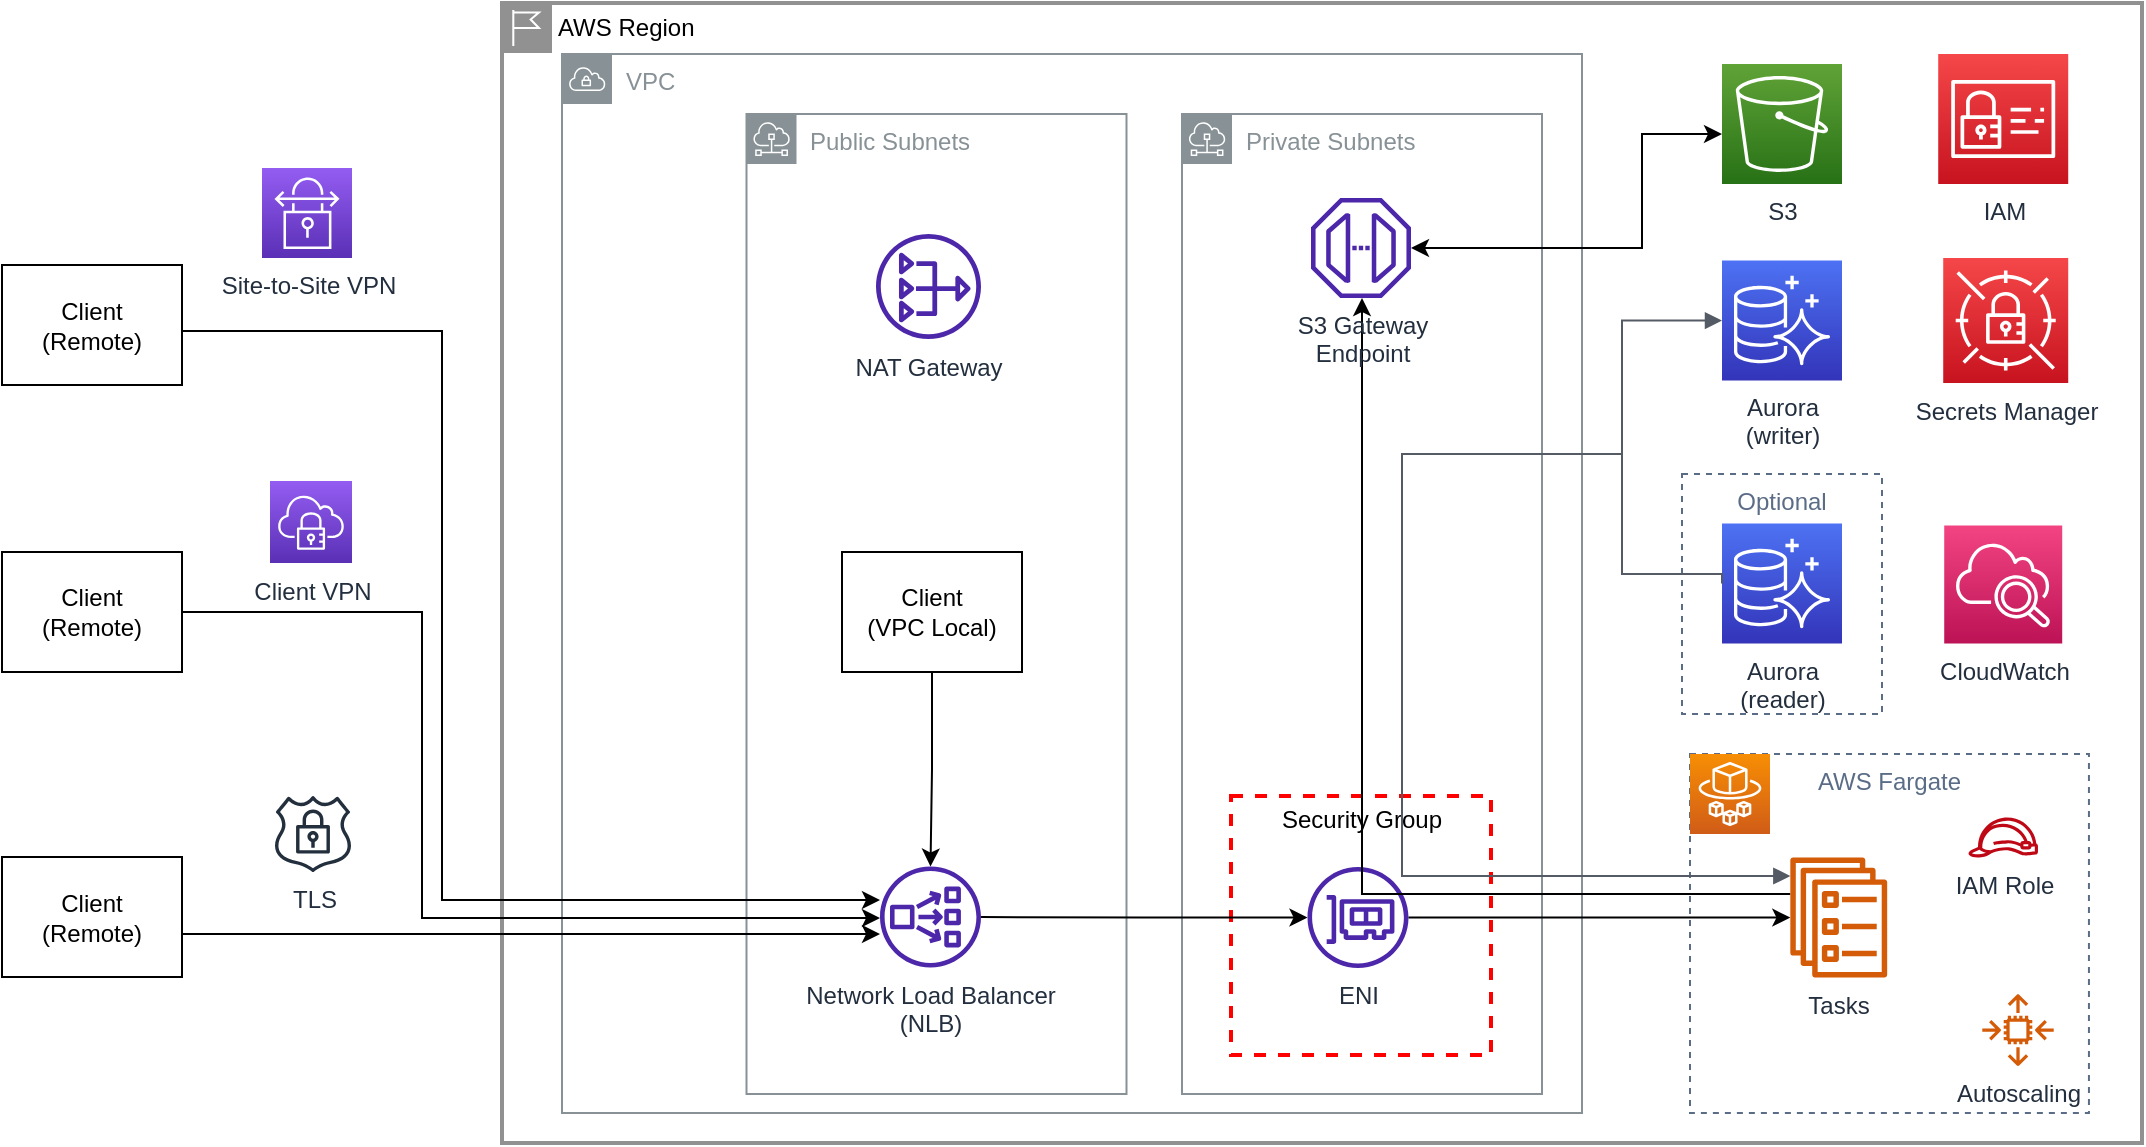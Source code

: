 <mxfile version="18.0.1" type="device"><diagram id="pgt_ro-wqcOZEMkyLT7L" name="Page-1"><mxGraphModel dx="1186" dy="623" grid="1" gridSize="10" guides="1" tooltips="1" connect="1" arrows="1" fold="1" page="1" pageScale="1" pageWidth="1600" pageHeight="900" math="0" shadow="0"><root><mxCell id="0"/><mxCell id="1" parent="0"/><mxCell id="HRik9N_g-Ixblvy0pyng-1" value="AWS Region" style="shape=mxgraph.ibm.box;prType=region;fontStyle=0;verticalAlign=top;align=left;spacingLeft=32;spacingTop=4;fillColor=none;rounded=0;whiteSpace=wrap;html=1;strokeColor=#919191;strokeWidth=2;dashed=0;container=0;spacing=-4;collapsible=0;expand=0;recursiveResize=0;" parent="1" vertex="1"><mxGeometry x="410" y="114.5" width="820" height="570" as="geometry"/></mxCell><mxCell id="U2i8lker_cRcMlEpdmeJ-7" value="Optional" style="fillColor=none;strokeColor=#5A6C86;dashed=1;verticalAlign=top;fontStyle=0;fontColor=#5A6C86;" vertex="1" parent="1"><mxGeometry x="1000" y="350" width="100" height="120" as="geometry"/></mxCell><mxCell id="HRik9N_g-Ixblvy0pyng-2" value="VPC" style="outlineConnect=0;gradientColor=none;html=1;whiteSpace=wrap;fontSize=12;fontStyle=0;shape=mxgraph.aws4.group;grIcon=mxgraph.aws4.group_vpc;strokeColor=#879196;fillColor=none;verticalAlign=top;align=left;spacingLeft=30;fontColor=#879196;dashed=0;rounded=0;" parent="1" vertex="1"><mxGeometry x="440" y="140" width="510" height="529.5" as="geometry"/></mxCell><mxCell id="HRik9N_g-Ixblvy0pyng-6" value="AWS Fargate" style="fillColor=none;strokeColor=#5A6C86;dashed=1;verticalAlign=top;fontStyle=0;fontColor=#5A6C86;" parent="1" vertex="1"><mxGeometry x="1004" y="490" width="199.47" height="179.5" as="geometry"/></mxCell><mxCell id="iyTp8X0Ln9o2cgEogHCR-4" value="Private Subnets" style="sketch=0;outlineConnect=0;gradientColor=none;html=1;whiteSpace=wrap;fontSize=12;fontStyle=0;shape=mxgraph.aws4.group;grIcon=mxgraph.aws4.group_subnet;strokeColor=#879196;fillColor=none;verticalAlign=top;align=left;spacingLeft=30;fontColor=#879196;dashed=0;" parent="1" vertex="1"><mxGeometry x="750" y="170" width="180" height="490" as="geometry"/></mxCell><mxCell id="iyTp8X0Ln9o2cgEogHCR-29" value="Public Subnets" style="sketch=0;outlineConnect=0;gradientColor=none;html=1;whiteSpace=wrap;fontSize=12;fontStyle=0;shape=mxgraph.aws4.group;grIcon=mxgraph.aws4.group_subnet;strokeColor=#879196;fillColor=none;verticalAlign=top;align=left;spacingLeft=30;fontColor=#879196;dashed=0;" parent="1" vertex="1"><mxGeometry x="532.25" y="170" width="190" height="490" as="geometry"/></mxCell><mxCell id="iyTp8X0Ln9o2cgEogHCR-34" style="edgeStyle=orthogonalEdgeStyle;rounded=0;orthogonalLoop=1;jettySize=auto;html=1;" parent="1" source="iyTp8X0Ln9o2cgEogHCR-11" target="HRik9N_g-Ixblvy0pyng-17" edge="1"><mxGeometry relative="1" as="geometry"/></mxCell><mxCell id="iyTp8X0Ln9o2cgEogHCR-11" value="Client&lt;br&gt;(VPC Local)" style="rounded=0;whiteSpace=wrap;html=1;" parent="1" vertex="1"><mxGeometry x="580" y="389" width="90" height="60" as="geometry"/></mxCell><mxCell id="HRik9N_g-Ixblvy0pyng-28" value="Security Group" style="fontStyle=0;verticalAlign=top;align=center;spacingTop=-2;fillColor=none;rounded=0;whiteSpace=wrap;html=1;strokeColor=#FF0000;strokeWidth=2;dashed=1;container=1;collapsible=0;expand=0;recursiveResize=0;" parent="1" vertex="1"><mxGeometry x="774.5" y="511" width="130" height="129.5" as="geometry"/></mxCell><mxCell id="HRik9N_g-Ixblvy0pyng-25" value="ENI" style="sketch=0;outlineConnect=0;fontColor=#232F3E;gradientColor=none;fillColor=#4D27AA;strokeColor=none;dashed=0;verticalLabelPosition=bottom;verticalAlign=top;align=center;html=1;fontSize=12;fontStyle=0;aspect=fixed;pointerEvents=1;shape=mxgraph.aws4.elastic_network_interface;" parent="HRik9N_g-Ixblvy0pyng-28" vertex="1"><mxGeometry x="38.25" y="35.5" width="50.5" height="50.5" as="geometry"/></mxCell><mxCell id="iyTp8X0Ln9o2cgEogHCR-33" style="edgeStyle=orthogonalEdgeStyle;rounded=0;orthogonalLoop=1;jettySize=auto;html=1;exitX=1;exitY=0.5;exitDx=0;exitDy=0;" parent="1" source="HRik9N_g-Ixblvy0pyng-20" target="HRik9N_g-Ixblvy0pyng-17" edge="1"><mxGeometry relative="1" as="geometry"><Array as="points"><mxPoint x="250" y="580"/></Array></mxGeometry></mxCell><mxCell id="HRik9N_g-Ixblvy0pyng-20" value="Client&lt;br&gt;(Remote)" style="rounded=0;whiteSpace=wrap;html=1;" parent="1" vertex="1"><mxGeometry x="160" y="541.5" width="90" height="60" as="geometry"/></mxCell><mxCell id="HRik9N_g-Ixblvy0pyng-5" value="" style="sketch=0;points=[[0,0,0],[0.25,0,0],[0.5,0,0],[0.75,0,0],[1,0,0],[0,1,0],[0.25,1,0],[0.5,1,0],[0.75,1,0],[1,1,0],[0,0.25,0],[0,0.5,0],[0,0.75,0],[1,0.25,0],[1,0.5,0],[1,0.75,0]];outlineConnect=0;fontColor=#232F3E;gradientColor=#F78E04;gradientDirection=north;fillColor=#D05C17;strokeColor=#ffffff;dashed=0;verticalLabelPosition=bottom;verticalAlign=top;align=center;html=1;fontSize=12;fontStyle=0;aspect=fixed;shape=mxgraph.aws4.resourceIcon;resIcon=mxgraph.aws4.fargate;" parent="1" vertex="1"><mxGeometry x="1004" y="490" width="40" height="40" as="geometry"/></mxCell><mxCell id="iyTp8X0Ln9o2cgEogHCR-36" style="edgeStyle=orthogonalEdgeStyle;rounded=0;orthogonalLoop=1;jettySize=auto;html=1;startArrow=classic;startFill=1;endArrow=none;endFill=0;" parent="1" source="HRik9N_g-Ixblvy0pyng-8" target="HRik9N_g-Ixblvy0pyng-25" edge="1"><mxGeometry relative="1" as="geometry"/></mxCell><mxCell id="iyTp8X0Ln9o2cgEogHCR-56" style="edgeStyle=orthogonalEdgeStyle;shape=connector;rounded=0;orthogonalLoop=1;jettySize=auto;html=1;labelBackgroundColor=default;fontFamily=Helvetica;fontSize=11;fontColor=default;endArrow=classic;strokeColor=default;" parent="1" source="HRik9N_g-Ixblvy0pyng-8" target="HRik9N_g-Ixblvy0pyng-23" edge="1"><mxGeometry relative="1" as="geometry"><Array as="points"><mxPoint x="840" y="560"/></Array></mxGeometry></mxCell><mxCell id="HRik9N_g-Ixblvy0pyng-8" value="Tasks" style="sketch=0;outlineConnect=0;fontColor=#232F3E;gradientColor=none;fillColor=#D45B07;strokeColor=none;dashed=0;verticalLabelPosition=bottom;verticalAlign=top;align=center;html=1;fontSize=12;fontStyle=0;aspect=fixed;pointerEvents=1;shape=mxgraph.aws4.ecs_service;" parent="1" vertex="1"><mxGeometry x="1054.0" y="541.75" width="48.75" height="60" as="geometry"/></mxCell><mxCell id="iyTp8X0Ln9o2cgEogHCR-38" style="edgeStyle=orthogonalEdgeStyle;rounded=0;orthogonalLoop=1;jettySize=auto;html=1;startArrow=classic;startFill=1;" parent="1" source="HRik9N_g-Ixblvy0pyng-10" target="HRik9N_g-Ixblvy0pyng-23" edge="1"><mxGeometry relative="1" as="geometry"><Array as="points"><mxPoint x="980" y="180"/><mxPoint x="980" y="237"/></Array></mxGeometry></mxCell><mxCell id="HRik9N_g-Ixblvy0pyng-10" value="S3" style="points=[[0,0,0],[0.25,0,0],[0.5,0,0],[0.75,0,0],[1,0,0],[0,1,0],[0.25,1,0],[0.5,1,0],[0.75,1,0],[1,1,0],[0,0.25,0],[0,0.5,0],[0,0.75,0],[1,0.25,0],[1,0.5,0],[1,0.75,0]];outlineConnect=0;fontColor=#232F3E;gradientColor=#60A337;gradientDirection=north;fillColor=#277116;strokeColor=#ffffff;dashed=0;verticalLabelPosition=bottom;verticalAlign=top;align=center;html=1;fontSize=12;fontStyle=0;aspect=fixed;shape=mxgraph.aws4.resourceIcon;resIcon=mxgraph.aws4.s3;rounded=0;" parent="1" vertex="1"><mxGeometry x="1020" y="145" width="60" height="60" as="geometry"/></mxCell><mxCell id="HRik9N_g-Ixblvy0pyng-17" value="Network Load Balancer&lt;br&gt;(NLB)" style="sketch=0;outlineConnect=0;fontColor=#232F3E;gradientColor=none;fillColor=#4D27AA;strokeColor=none;dashed=0;verticalLabelPosition=bottom;verticalAlign=top;align=center;html=1;fontSize=12;fontStyle=0;aspect=fixed;pointerEvents=1;shape=mxgraph.aws4.network_load_balancer;" parent="1" vertex="1"><mxGeometry x="599" y="546.25" width="50.5" height="50.5" as="geometry"/></mxCell><mxCell id="iyTp8X0Ln9o2cgEogHCR-8" value="Autoscaling" style="sketch=0;outlineConnect=0;fontColor=#232F3E;gradientColor=none;fillColor=#D45B07;strokeColor=none;dashed=0;verticalLabelPosition=bottom;verticalAlign=top;align=center;html=1;fontSize=12;fontStyle=0;aspect=fixed;pointerEvents=1;shape=mxgraph.aws4.auto_scaling2;" parent="1" vertex="1"><mxGeometry x="1150" y="610" width="36" height="36" as="geometry"/></mxCell><mxCell id="HRik9N_g-Ixblvy0pyng-23" value="S3 Gateway&lt;br&gt;Endpoint" style="sketch=0;outlineConnect=0;fontColor=#232F3E;gradientColor=none;fillColor=#4D27AA;strokeColor=none;dashed=0;verticalLabelPosition=bottom;verticalAlign=top;align=center;html=1;fontSize=12;fontStyle=0;aspect=fixed;pointerEvents=1;shape=mxgraph.aws4.endpoint;" parent="1" vertex="1"><mxGeometry x="814.5" y="212" width="50" height="50" as="geometry"/></mxCell><mxCell id="iyTp8X0Ln9o2cgEogHCR-2" value="CloudWatch" style="sketch=0;points=[[0,0,0],[0.25,0,0],[0.5,0,0],[0.75,0,0],[1,0,0],[0,1,0],[0.25,1,0],[0.5,1,0],[0.75,1,0],[1,1,0],[0,0.25,0],[0,0.5,0],[0,0.75,0],[1,0.25,0],[1,0.5,0],[1,0.75,0]];points=[[0,0,0],[0.25,0,0],[0.5,0,0],[0.75,0,0],[1,0,0],[0,1,0],[0.25,1,0],[0.5,1,0],[0.75,1,0],[1,1,0],[0,0.25,0],[0,0.5,0],[0,0.75,0],[1,0.25,0],[1,0.5,0],[1,0.75,0]];outlineConnect=0;fontColor=#232F3E;gradientColor=#F34482;gradientDirection=north;fillColor=#BC1356;strokeColor=#ffffff;dashed=0;verticalLabelPosition=bottom;verticalAlign=top;align=center;html=1;fontSize=12;fontStyle=0;aspect=fixed;shape=mxgraph.aws4.resourceIcon;resIcon=mxgraph.aws4.cloudwatch_2;" parent="1" vertex="1"><mxGeometry x="1131.11" y="375.75" width="59" height="59" as="geometry"/></mxCell><mxCell id="iyTp8X0Ln9o2cgEogHCR-31" value="IAM" style="sketch=0;points=[[0,0,0],[0.25,0,0],[0.5,0,0],[0.75,0,0],[1,0,0],[0,1,0],[0.25,1,0],[0.5,1,0],[0.75,1,0],[1,1,0],[0,0.25,0],[0,0.5,0],[0,0.75,0],[1,0.25,0],[1,0.5,0],[1,0.75,0]];outlineConnect=0;fontColor=#232F3E;gradientColor=#F54749;gradientDirection=north;fillColor=#C7131F;strokeColor=#ffffff;dashed=0;verticalLabelPosition=bottom;verticalAlign=top;align=center;html=1;fontSize=12;fontStyle=0;aspect=fixed;shape=mxgraph.aws4.resourceIcon;resIcon=mxgraph.aws4.identity_and_access_management;" parent="1" vertex="1"><mxGeometry x="1128.11" y="140" width="65" height="65" as="geometry"/></mxCell><mxCell id="iyTp8X0Ln9o2cgEogHCR-1" value="IAM Role" style="sketch=0;outlineConnect=0;fontColor=#232F3E;gradientColor=none;fillColor=#BF0816;strokeColor=none;dashed=0;verticalLabelPosition=bottom;verticalAlign=top;align=center;html=1;fontSize=12;fontStyle=0;aspect=fixed;pointerEvents=1;shape=mxgraph.aws4.role;" parent="1" vertex="1"><mxGeometry x="1142.88" y="521.75" width="35.46" height="20" as="geometry"/></mxCell><mxCell id="iyTp8X0Ln9o2cgEogHCR-37" style="edgeStyle=orthogonalEdgeStyle;rounded=0;orthogonalLoop=1;jettySize=auto;html=1;startArrow=classic;startFill=1;endArrow=none;endFill=0;" parent="1" source="HRik9N_g-Ixblvy0pyng-25" target="HRik9N_g-Ixblvy0pyng-17" edge="1"><mxGeometry relative="1" as="geometry"/></mxCell><mxCell id="iyTp8X0Ln9o2cgEogHCR-54" style="edgeStyle=orthogonalEdgeStyle;shape=connector;rounded=0;orthogonalLoop=1;jettySize=auto;html=1;labelBackgroundColor=default;fontFamily=Helvetica;fontSize=11;fontColor=default;endArrow=classic;strokeColor=default;" parent="1" source="iyTp8X0Ln9o2cgEogHCR-47" target="HRik9N_g-Ixblvy0pyng-17" edge="1"><mxGeometry relative="1" as="geometry"><Array as="points"><mxPoint x="370" y="419"/><mxPoint x="370" y="572"/></Array></mxGeometry></mxCell><mxCell id="iyTp8X0Ln9o2cgEogHCR-47" value="Client&lt;br&gt;(Remote)" style="rounded=0;whiteSpace=wrap;html=1;" parent="1" vertex="1"><mxGeometry x="160" y="389" width="90" height="60" as="geometry"/></mxCell><mxCell id="iyTp8X0Ln9o2cgEogHCR-50" value="Client VPN" style="sketch=0;points=[[0,0,0],[0.25,0,0],[0.5,0,0],[0.75,0,0],[1,0,0],[0,1,0],[0.25,1,0],[0.5,1,0],[0.75,1,0],[1,1,0],[0,0.25,0],[0,0.5,0],[0,0.75,0],[1,0.25,0],[1,0.5,0],[1,0.75,0]];outlineConnect=0;fontColor=#232F3E;gradientColor=#945DF2;gradientDirection=north;fillColor=#5A30B5;strokeColor=#ffffff;dashed=0;verticalLabelPosition=bottom;verticalAlign=top;align=center;html=1;fontSize=12;fontStyle=0;aspect=fixed;shape=mxgraph.aws4.resourceIcon;resIcon=mxgraph.aws4.client_vpn;fontFamily=Helvetica;" parent="1" vertex="1"><mxGeometry x="294" y="353.5" width="41" height="41" as="geometry"/></mxCell><mxCell id="iyTp8X0Ln9o2cgEogHCR-51" value="Site-to-Site VPN" style="sketch=0;points=[[0,0,0],[0.25,0,0],[0.5,0,0],[0.75,0,0],[1,0,0],[0,1,0],[0.25,1,0],[0.5,1,0],[0.75,1,0],[1,1,0],[0,0.25,0],[0,0.5,0],[0,0.75,0],[1,0.25,0],[1,0.5,0],[1,0.75,0]];outlineConnect=0;fontColor=#232F3E;gradientColor=#945DF2;gradientDirection=north;fillColor=#5A30B5;strokeColor=#ffffff;dashed=0;verticalLabelPosition=bottom;verticalAlign=top;align=center;html=1;fontSize=12;fontStyle=0;aspect=fixed;shape=mxgraph.aws4.resourceIcon;resIcon=mxgraph.aws4.site_to_site_vpn;fontFamily=Helvetica;" parent="1" vertex="1"><mxGeometry x="290" y="197" width="45" height="45" as="geometry"/></mxCell><mxCell id="iyTp8X0Ln9o2cgEogHCR-55" style="edgeStyle=orthogonalEdgeStyle;shape=connector;rounded=0;orthogonalLoop=1;jettySize=auto;html=1;labelBackgroundColor=default;fontFamily=Helvetica;fontSize=11;fontColor=default;endArrow=classic;strokeColor=default;exitX=1;exitY=0.5;exitDx=0;exitDy=0;" parent="1" edge="1"><mxGeometry relative="1" as="geometry"><Array as="points"><mxPoint x="380" y="279"/><mxPoint x="380" y="563"/></Array><mxPoint x="250" y="278.5" as="sourcePoint"/><mxPoint x="599" y="563" as="targetPoint"/></mxGeometry></mxCell><mxCell id="iyTp8X0Ln9o2cgEogHCR-52" value="Client&lt;br&gt;(Remote)" style="rounded=0;whiteSpace=wrap;html=1;" parent="1" vertex="1"><mxGeometry x="160" y="245.5" width="90" height="60" as="geometry"/></mxCell><mxCell id="iyTp8X0Ln9o2cgEogHCR-53" value="TLS" style="sketch=0;outlineConnect=0;fontColor=#232F3E;gradientColor=none;fillColor=#232F3D;strokeColor=none;dashed=0;verticalLabelPosition=bottom;verticalAlign=top;align=center;html=1;fontSize=12;fontStyle=0;aspect=fixed;pointerEvents=1;shape=mxgraph.aws4.ssl_padlock;fontFamily=Helvetica;" parent="1" vertex="1"><mxGeometry x="296" y="511" width="39" height="38" as="geometry"/></mxCell><mxCell id="kiSKjQZ2hq09fPMpRUA--1" value="NAT Gateway" style="sketch=0;outlineConnect=0;fontColor=#232F3E;gradientColor=none;fillColor=#4D27AA;strokeColor=none;dashed=0;verticalLabelPosition=bottom;verticalAlign=top;align=center;html=1;fontSize=12;fontStyle=0;aspect=fixed;pointerEvents=1;shape=mxgraph.aws4.nat_gateway;" parent="1" vertex="1"><mxGeometry x="597" y="230" width="52.5" height="52.5" as="geometry"/></mxCell><mxCell id="2DyZsEBBnOYk8kxLbdX_-1" value="Aurora&lt;br&gt;(writer)" style="sketch=0;points=[[0,0,0],[0.25,0,0],[0.5,0,0],[0.75,0,0],[1,0,0],[0,1,0],[0.25,1,0],[0.5,1,0],[0.75,1,0],[1,1,0],[0,0.25,0],[0,0.5,0],[0,0.75,0],[1,0.25,0],[1,0.5,0],[1,0.75,0]];outlineConnect=0;fontColor=#232F3E;gradientColor=#4D72F3;gradientDirection=north;fillColor=#3334B9;strokeColor=#ffffff;dashed=0;verticalLabelPosition=bottom;verticalAlign=top;align=center;html=1;fontSize=12;fontStyle=0;aspect=fixed;shape=mxgraph.aws4.resourceIcon;resIcon=mxgraph.aws4.aurora;" parent="1" vertex="1"><mxGeometry x="1020" y="243.25" width="60" height="60" as="geometry"/></mxCell><mxCell id="2DyZsEBBnOYk8kxLbdX_-3" value="" style="edgeStyle=orthogonalEdgeStyle;html=1;endArrow=block;elbow=vertical;startArrow=block;startFill=1;endFill=1;strokeColor=#545B64;rounded=0;exitX=0;exitY=0.5;exitDx=0;exitDy=0;exitPerimeter=0;" parent="1" edge="1" source="2DyZsEBBnOYk8kxLbdX_-1"><mxGeometry width="100" relative="1" as="geometry"><mxPoint x="1020" y="350" as="sourcePoint"/><mxPoint x="1054.166" y="551" as="targetPoint"/><Array as="points"><mxPoint x="970" y="273"/><mxPoint x="970" y="340"/><mxPoint x="860" y="340"/><mxPoint x="860" y="551"/></Array></mxGeometry></mxCell><mxCell id="U2i8lker_cRcMlEpdmeJ-1" value="Secrets Manager" style="sketch=0;points=[[0,0,0],[0.25,0,0],[0.5,0,0],[0.75,0,0],[1,0,0],[0,1,0],[0.25,1,0],[0.5,1,0],[0.75,1,0],[1,1,0],[0,0.25,0],[0,0.5,0],[0,0.75,0],[1,0.25,0],[1,0.5,0],[1,0.75,0]];outlineConnect=0;fontColor=#232F3E;gradientColor=#F54749;gradientDirection=north;fillColor=#C7131F;strokeColor=#ffffff;dashed=0;verticalLabelPosition=bottom;verticalAlign=top;align=center;html=1;fontSize=12;fontStyle=0;aspect=fixed;shape=mxgraph.aws4.resourceIcon;resIcon=mxgraph.aws4.secrets_manager;" vertex="1" parent="1"><mxGeometry x="1130.61" y="242" width="62.5" height="62.5" as="geometry"/></mxCell><mxCell id="U2i8lker_cRcMlEpdmeJ-2" value="Aurora&lt;br&gt;(reader)" style="sketch=0;points=[[0,0,0],[0.25,0,0],[0.5,0,0],[0.75,0,0],[1,0,0],[0,1,0],[0.25,1,0],[0.5,1,0],[0.75,1,0],[1,1,0],[0,0.25,0],[0,0.5,0],[0,0.75,0],[1,0.25,0],[1,0.5,0],[1,0.75,0]];outlineConnect=0;fontColor=#232F3E;gradientColor=#4D72F3;gradientDirection=north;fillColor=#3334B9;strokeColor=#ffffff;dashed=0;verticalLabelPosition=bottom;verticalAlign=top;align=center;html=1;fontSize=12;fontStyle=0;aspect=fixed;shape=mxgraph.aws4.resourceIcon;resIcon=mxgraph.aws4.aurora;" vertex="1" parent="1"><mxGeometry x="1020" y="374.75" width="60" height="60" as="geometry"/></mxCell><mxCell id="U2i8lker_cRcMlEpdmeJ-8" value="" style="edgeStyle=orthogonalEdgeStyle;html=1;endArrow=none;elbow=vertical;startArrow=none;endFill=1;strokeColor=#545B64;rounded=0;entryX=0;entryY=0.5;entryDx=0;entryDy=0;entryPerimeter=0;" edge="1" parent="1" target="U2i8lker_cRcMlEpdmeJ-2"><mxGeometry width="100" relative="1" as="geometry"><mxPoint x="970" y="340" as="sourcePoint"/><mxPoint x="1020" y="383.5" as="targetPoint"/><Array as="points"><mxPoint x="970" y="400"/></Array></mxGeometry></mxCell></root></mxGraphModel></diagram></mxfile>